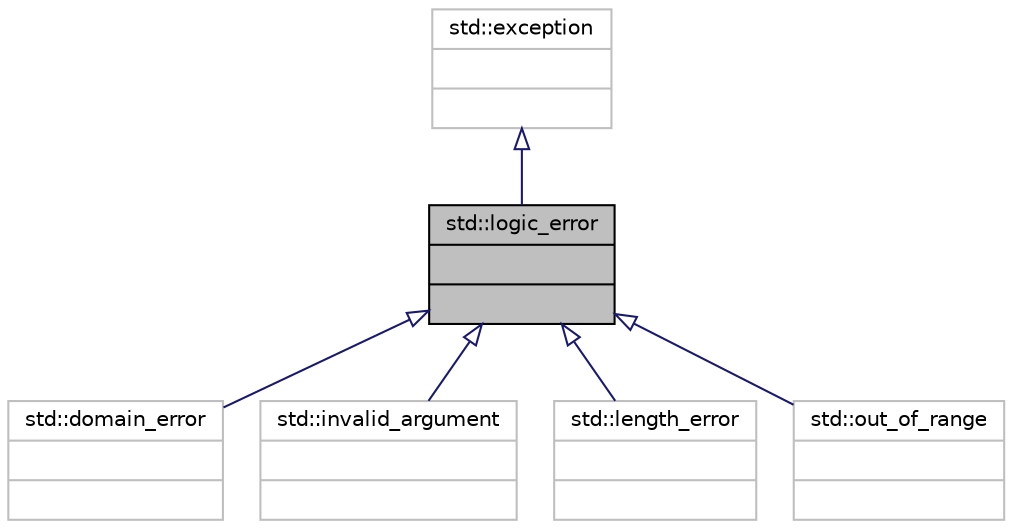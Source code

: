 digraph "std::logic_error"
{
  edge [fontname="Helvetica",fontsize="10",labelfontname="Helvetica",labelfontsize="10"];
  node [fontname="Helvetica",fontsize="10",shape=record];
  Node648 [label="{std::logic_error\n||}",height=0.2,width=0.4,color="black", fillcolor="grey75", style="filled", fontcolor="black"];
  Node649 -> Node648 [dir="back",color="midnightblue",fontsize="10",style="solid",arrowtail="onormal",fontname="Helvetica"];
  Node649 [label="{std::exception\n||}",height=0.2,width=0.4,color="grey75", fillcolor="white", style="filled",tooltip="STL class "];
  Node648 -> Node650 [dir="back",color="midnightblue",fontsize="10",style="solid",arrowtail="onormal",fontname="Helvetica"];
  Node650 [label="{std::domain_error\n||}",height=0.2,width=0.4,color="grey75", fillcolor="white", style="filled",tooltip="STL class "];
  Node648 -> Node651 [dir="back",color="midnightblue",fontsize="10",style="solid",arrowtail="onormal",fontname="Helvetica"];
  Node651 [label="{std::invalid_argument\n||}",height=0.2,width=0.4,color="grey75", fillcolor="white", style="filled",tooltip="STL class "];
  Node648 -> Node652 [dir="back",color="midnightblue",fontsize="10",style="solid",arrowtail="onormal",fontname="Helvetica"];
  Node652 [label="{std::length_error\n||}",height=0.2,width=0.4,color="grey75", fillcolor="white", style="filled",tooltip="STL class "];
  Node648 -> Node653 [dir="back",color="midnightblue",fontsize="10",style="solid",arrowtail="onormal",fontname="Helvetica"];
  Node653 [label="{std::out_of_range\n||}",height=0.2,width=0.4,color="grey75", fillcolor="white", style="filled",tooltip="STL class "];
}

